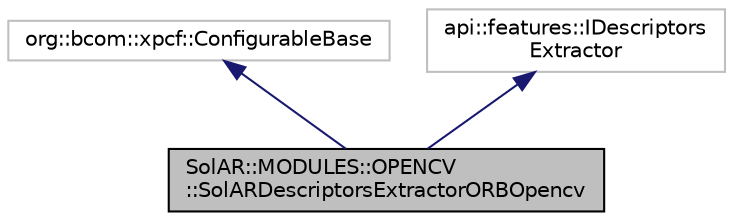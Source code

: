 digraph "SolAR::MODULES::OPENCV::SolARDescriptorsExtractorORBOpencv"
{
 // LATEX_PDF_SIZE
  edge [fontname="Helvetica",fontsize="10",labelfontname="Helvetica",labelfontsize="10"];
  node [fontname="Helvetica",fontsize="10",shape=record];
  Node1 [label="SolAR::MODULES::OPENCV\l::SolARDescriptorsExtractorORBOpencv",height=0.2,width=0.4,color="black", fillcolor="grey75", style="filled", fontcolor="black",tooltip="Extracts the ORB descriptors for a set of keypoints. UUID: 0ca8f7a6-d0a7-11e7-8fab-cec278b6b50a"];
  Node2 -> Node1 [dir="back",color="midnightblue",fontsize="10",style="solid",fontname="Helvetica"];
  Node2 [label="org::bcom::xpcf::ConfigurableBase",height=0.2,width=0.4,color="grey75", fillcolor="white", style="filled",tooltip=" "];
  Node3 -> Node1 [dir="back",color="midnightblue",fontsize="10",style="solid",fontname="Helvetica"];
  Node3 [label="api::features::IDescriptors\lExtractor",height=0.2,width=0.4,color="grey75", fillcolor="white", style="filled",tooltip=" "];
}
